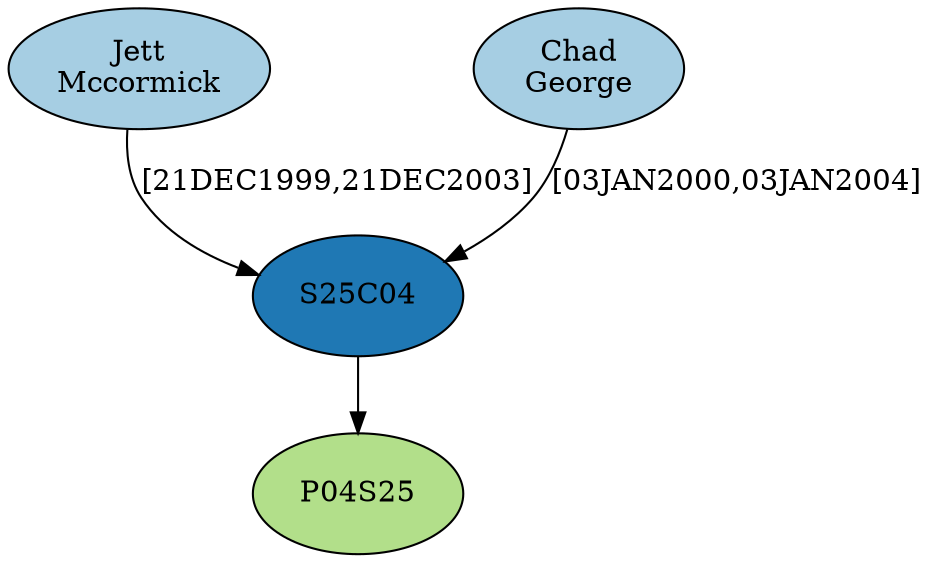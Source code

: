 digraph G {
layout=dot
node[colorscheme=paired8, style=filled, color=black, fixedSize=true, width=1.4, height=.8]
"R04P04S25"[fillcolor= "3",label= "P04S25"]
"I23074"[fillcolor= "1",label= "Jett\nMccormick"]
"I11068"[fillcolor= "1",label= "Chad\nGeorge"]
"R04P04S25C04"[fillcolor= "2",label= "S25C04"]
"I11068" -> "R04P04S25C04"[label= "[03JAN2000,03JAN2004]"]
"I23074" -> "R04P04S25C04"[label= "[21DEC1999,21DEC2003]"]
"R04P04S25C04" -> "R04P04S25"[label= ""]
}
